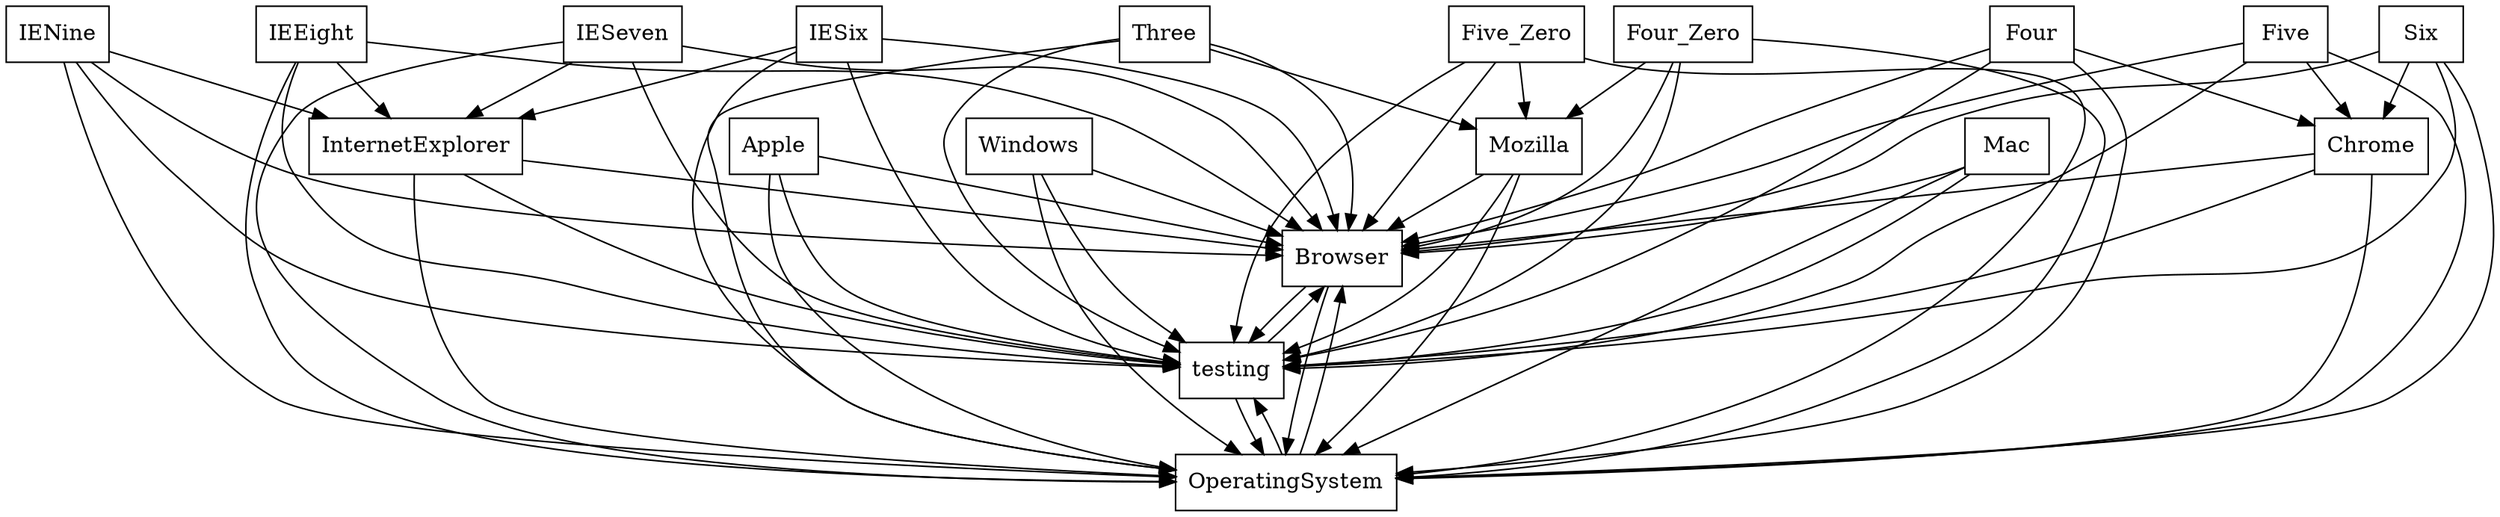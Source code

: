digraph{
graph [rankdir=TB];
node [shape=box];
edge [arrowhead=normal];
0[label="IENine",]
1[label="IEEight",]
2[label="Apple",]
3[label="InternetExplorer",]
4[label="Three",]
5[label="Chrome",]
6[label="IESeven",]
7[label="Four",]
8[label="Windows",]
9[label="Browser",]
10[label="Six",]
11[label="Mac",]
12[label="Five_Zero",]
13[label="Mozilla",]
14[label="IESix",]
15[label="testing",]
16[label="Four_Zero",]
17[label="Five",]
18[label="OperatingSystem",]
0->3[label="",]
0->9[label="",]
0->15[label="",]
0->18[label="",]
1->3[label="",]
1->9[label="",]
1->15[label="",]
1->18[label="",]
2->9[label="",]
2->15[label="",]
2->18[label="",]
3->9[label="",]
3->15[label="",]
3->18[label="",]
4->9[label="",]
4->13[label="",]
4->15[label="",]
4->18[label="",]
5->9[label="",]
5->15[label="",]
5->18[label="",]
6->3[label="",]
6->9[label="",]
6->15[label="",]
6->18[label="",]
7->5[label="",]
7->9[label="",]
7->15[label="",]
7->18[label="",]
8->9[label="",]
8->15[label="",]
8->18[label="",]
9->15[label="",]
9->18[label="",]
10->5[label="",]
10->9[label="",]
10->15[label="",]
10->18[label="",]
11->9[label="",]
11->15[label="",]
11->18[label="",]
12->9[label="",]
12->13[label="",]
12->15[label="",]
12->18[label="",]
13->9[label="",]
13->15[label="",]
13->18[label="",]
14->3[label="",]
14->9[label="",]
14->15[label="",]
14->18[label="",]
15->9[label="",]
15->18[label="",]
16->9[label="",]
16->13[label="",]
16->15[label="",]
16->18[label="",]
17->5[label="",]
17->9[label="",]
17->15[label="",]
17->18[label="",]
18->9[label="",]
18->15[label="",]
}
